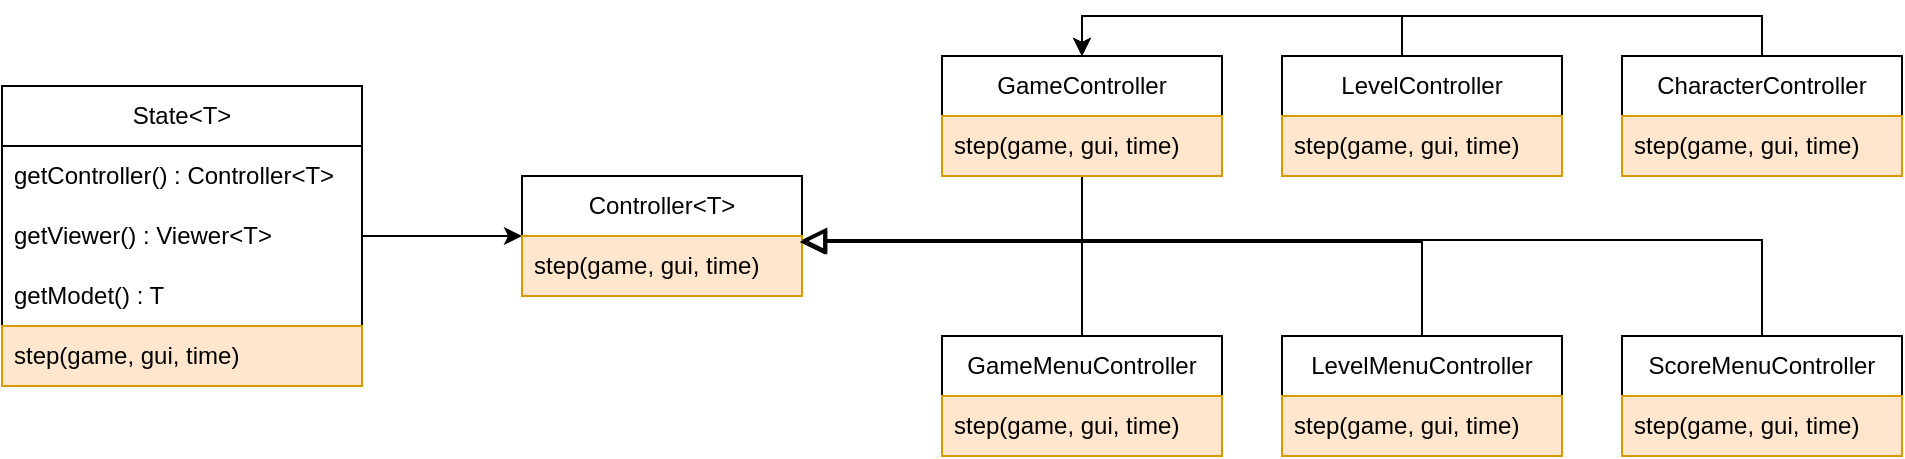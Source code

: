 <mxfile version="20.4.0" type="device"><diagram id="-zYuwC0TNJp2U3i1u14f" name="Página-1"><mxGraphModel dx="1038" dy="971" grid="1" gridSize="10" guides="1" tooltips="1" connect="1" arrows="1" fold="1" page="0" pageScale="1" pageWidth="827" pageHeight="1169" math="0" shadow="0"><root><mxCell id="0"/><mxCell id="1" parent="0"/><mxCell id="j4zwTPI8nz9UsFUzN6uy-1" style="edgeStyle=orthogonalEdgeStyle;rounded=0;orthogonalLoop=1;jettySize=auto;html=1;entryX=0;entryY=0.5;entryDx=0;entryDy=0;" parent="1" source="BUJ8fqBBxHz-G_STs-Jf-6" target="BUJ8fqBBxHz-G_STs-Jf-16" edge="1"><mxGeometry relative="1" as="geometry"/></mxCell><mxCell id="BUJ8fqBBxHz-G_STs-Jf-6" value="State&amp;lt;T&amp;gt;" style="swimlane;fontStyle=0;childLayout=stackLayout;horizontal=1;startSize=30;horizontalStack=0;resizeParent=1;resizeParentMax=0;resizeLast=0;collapsible=1;marginBottom=0;whiteSpace=wrap;html=1;" parent="1" vertex="1"><mxGeometry x="60" y="-5" width="180" height="150" as="geometry"/></mxCell><mxCell id="BUJ8fqBBxHz-G_STs-Jf-7" value="getController() : Controller&amp;lt;T&amp;gt;" style="text;align=left;verticalAlign=middle;spacingLeft=4;spacingRight=4;overflow=hidden;points=[[0,0.5],[1,0.5]];portConstraint=eastwest;rotatable=0;whiteSpace=wrap;html=1;" parent="BUJ8fqBBxHz-G_STs-Jf-6" vertex="1"><mxGeometry y="30" width="180" height="30" as="geometry"/></mxCell><mxCell id="BUJ8fqBBxHz-G_STs-Jf-8" value="getViewer() : Viewer&amp;lt;T&amp;gt;" style="text;align=left;verticalAlign=middle;spacingLeft=4;spacingRight=4;overflow=hidden;points=[[0,0.5],[1,0.5]];portConstraint=eastwest;rotatable=0;whiteSpace=wrap;html=1;" parent="BUJ8fqBBxHz-G_STs-Jf-6" vertex="1"><mxGeometry y="60" width="180" height="30" as="geometry"/></mxCell><mxCell id="BUJ8fqBBxHz-G_STs-Jf-9" value="getModet() : T" style="text;strokeColor=none;fillColor=none;align=left;verticalAlign=middle;spacingLeft=4;spacingRight=4;overflow=hidden;points=[[0,0.5],[1,0.5]];portConstraint=eastwest;rotatable=0;whiteSpace=wrap;html=1;" parent="BUJ8fqBBxHz-G_STs-Jf-6" vertex="1"><mxGeometry y="90" width="180" height="30" as="geometry"/></mxCell><mxCell id="BUJ8fqBBxHz-G_STs-Jf-10" value="step(game, gui, time)" style="text;strokeColor=#d79b00;fillColor=#ffe6cc;align=left;verticalAlign=middle;spacingLeft=4;spacingRight=4;overflow=hidden;points=[[0,0.5],[1,0.5]];portConstraint=eastwest;rotatable=0;whiteSpace=wrap;html=1;" parent="BUJ8fqBBxHz-G_STs-Jf-6" vertex="1"><mxGeometry y="120" width="180" height="30" as="geometry"/></mxCell><mxCell id="BUJ8fqBBxHz-G_STs-Jf-16" value="Controller&amp;lt;T&amp;gt;" style="swimlane;fontStyle=0;childLayout=stackLayout;horizontal=1;startSize=30;horizontalStack=0;resizeParent=1;resizeParentMax=0;resizeLast=0;collapsible=1;marginBottom=0;whiteSpace=wrap;html=1;" parent="1" vertex="1"><mxGeometry x="320" y="40" width="140" height="60" as="geometry"/></mxCell><mxCell id="BUJ8fqBBxHz-G_STs-Jf-17" value="step(game, gui, time)" style="text;strokeColor=#d79b00;fillColor=#ffe6cc;align=left;verticalAlign=middle;spacingLeft=4;spacingRight=4;overflow=hidden;points=[[0,0.5],[1,0.5]];portConstraint=eastwest;rotatable=0;whiteSpace=wrap;html=1;" parent="BUJ8fqBBxHz-G_STs-Jf-16" vertex="1"><mxGeometry y="30" width="140" height="30" as="geometry"/></mxCell><mxCell id="BUJ8fqBBxHz-G_STs-Jf-73" style="edgeStyle=orthogonalEdgeStyle;rounded=0;orthogonalLoop=1;jettySize=auto;html=1;entryX=0.993;entryY=0.1;entryDx=0;entryDy=0;entryPerimeter=0;strokeColor=default;endSize=10;endArrow=block;endFill=0;" parent="1" source="BUJ8fqBBxHz-G_STs-Jf-37" target="BUJ8fqBBxHz-G_STs-Jf-17" edge="1"><mxGeometry relative="1" as="geometry"/></mxCell><mxCell id="BUJ8fqBBxHz-G_STs-Jf-37" value="GameController" style="swimlane;fontStyle=0;childLayout=stackLayout;horizontal=1;startSize=30;horizontalStack=0;resizeParent=1;resizeParentMax=0;resizeLast=0;collapsible=1;marginBottom=0;whiteSpace=wrap;html=1;" parent="1" vertex="1"><mxGeometry x="530" y="-20" width="140" height="60" as="geometry"/></mxCell><mxCell id="BUJ8fqBBxHz-G_STs-Jf-38" value="step(game, gui, time)" style="text;strokeColor=#d79b00;fillColor=#ffe6cc;align=left;verticalAlign=middle;spacingLeft=4;spacingRight=4;overflow=hidden;points=[[0,0.5],[1,0.5]];portConstraint=eastwest;rotatable=0;whiteSpace=wrap;html=1;" parent="BUJ8fqBBxHz-G_STs-Jf-37" vertex="1"><mxGeometry y="30" width="140" height="30" as="geometry"/></mxCell><mxCell id="BUJ8fqBBxHz-G_STs-Jf-65" style="edgeStyle=orthogonalEdgeStyle;rounded=0;orthogonalLoop=1;jettySize=auto;html=1;entryX=0.993;entryY=0.1;entryDx=0;entryDy=0;entryPerimeter=0;endSize=10;endArrow=block;endFill=0;" parent="1" source="BUJ8fqBBxHz-G_STs-Jf-39" target="BUJ8fqBBxHz-G_STs-Jf-17" edge="1"><mxGeometry relative="1" as="geometry"/></mxCell><mxCell id="BUJ8fqBBxHz-G_STs-Jf-39" value="GameMenuController" style="swimlane;fontStyle=0;childLayout=stackLayout;horizontal=1;startSize=30;horizontalStack=0;resizeParent=1;resizeParentMax=0;resizeLast=0;collapsible=1;marginBottom=0;whiteSpace=wrap;html=1;" parent="1" vertex="1"><mxGeometry x="530" y="120" width="140" height="60" as="geometry"/></mxCell><mxCell id="BUJ8fqBBxHz-G_STs-Jf-40" value="step(game, gui, time)" style="text;strokeColor=#d79b00;fillColor=#ffe6cc;align=left;verticalAlign=middle;spacingLeft=4;spacingRight=4;overflow=hidden;points=[[0,0.5],[1,0.5]];portConstraint=eastwest;rotatable=0;whiteSpace=wrap;html=1;" parent="BUJ8fqBBxHz-G_STs-Jf-39" vertex="1"><mxGeometry y="30" width="140" height="30" as="geometry"/></mxCell><mxCell id="BUJ8fqBBxHz-G_STs-Jf-67" style="edgeStyle=orthogonalEdgeStyle;rounded=0;orthogonalLoop=1;jettySize=auto;html=1;endSize=10;endArrow=block;endFill=0;" parent="1" source="BUJ8fqBBxHz-G_STs-Jf-41" edge="1"><mxGeometry relative="1" as="geometry"><mxPoint x="460" y="72" as="targetPoint"/><Array as="points"><mxPoint x="940" y="72"/></Array></mxGeometry></mxCell><mxCell id="BUJ8fqBBxHz-G_STs-Jf-41" value="ScoreMenuController" style="swimlane;fontStyle=0;childLayout=stackLayout;horizontal=1;startSize=30;horizontalStack=0;resizeParent=1;resizeParentMax=0;resizeLast=0;collapsible=1;marginBottom=0;whiteSpace=wrap;html=1;" parent="1" vertex="1"><mxGeometry x="870" y="120" width="140" height="60" as="geometry"/></mxCell><mxCell id="BUJ8fqBBxHz-G_STs-Jf-42" value="step(game, gui, time)" style="text;strokeColor=#d79b00;fillColor=#ffe6cc;align=left;verticalAlign=middle;spacingLeft=4;spacingRight=4;overflow=hidden;points=[[0,0.5],[1,0.5]];portConstraint=eastwest;rotatable=0;whiteSpace=wrap;html=1;" parent="BUJ8fqBBxHz-G_STs-Jf-41" vertex="1"><mxGeometry y="30" width="140" height="30" as="geometry"/></mxCell><mxCell id="BUJ8fqBBxHz-G_STs-Jf-66" style="edgeStyle=orthogonalEdgeStyle;rounded=0;orthogonalLoop=1;jettySize=auto;html=1;entryX=1;entryY=0.1;entryDx=0;entryDy=0;entryPerimeter=0;strokeColor=default;endSize=10;startSize=6;endArrow=block;endFill=0;" parent="1" source="BUJ8fqBBxHz-G_STs-Jf-43" target="BUJ8fqBBxHz-G_STs-Jf-17" edge="1"><mxGeometry relative="1" as="geometry"><Array as="points"><mxPoint x="770" y="73"/></Array></mxGeometry></mxCell><mxCell id="BUJ8fqBBxHz-G_STs-Jf-43" value="LevelMenuController" style="swimlane;fontStyle=0;childLayout=stackLayout;horizontal=1;startSize=30;horizontalStack=0;resizeParent=1;resizeParentMax=0;resizeLast=0;collapsible=1;marginBottom=0;whiteSpace=wrap;html=1;" parent="1" vertex="1"><mxGeometry x="700" y="120" width="140" height="60" as="geometry"/></mxCell><mxCell id="BUJ8fqBBxHz-G_STs-Jf-44" value="step(game, gui, time)" style="text;strokeColor=#d79b00;fillColor=#ffe6cc;align=left;verticalAlign=middle;spacingLeft=4;spacingRight=4;overflow=hidden;points=[[0,0.5],[1,0.5]];portConstraint=eastwest;rotatable=0;whiteSpace=wrap;html=1;" parent="BUJ8fqBBxHz-G_STs-Jf-43" vertex="1"><mxGeometry y="30" width="140" height="30" as="geometry"/></mxCell><mxCell id="MJLG_In1ni8CGXXr_1zE-1" style="edgeStyle=orthogonalEdgeStyle;rounded=0;orthogonalLoop=1;jettySize=auto;html=1;entryX=0.5;entryY=0;entryDx=0;entryDy=0;" parent="1" source="BUJ8fqBBxHz-G_STs-Jf-74" target="BUJ8fqBBxHz-G_STs-Jf-37" edge="1"><mxGeometry relative="1" as="geometry"><Array as="points"><mxPoint x="940" y="-40"/><mxPoint x="600" y="-40"/></Array></mxGeometry></mxCell><mxCell id="BUJ8fqBBxHz-G_STs-Jf-74" value="CharacterController" style="swimlane;fontStyle=0;childLayout=stackLayout;horizontal=1;startSize=30;horizontalStack=0;resizeParent=1;resizeParentMax=0;resizeLast=0;collapsible=1;marginBottom=0;whiteSpace=wrap;html=1;" parent="1" vertex="1"><mxGeometry x="870" y="-20" width="140" height="60" as="geometry"/></mxCell><mxCell id="BUJ8fqBBxHz-G_STs-Jf-75" value="step(game, gui, time)" style="text;strokeColor=#d79b00;fillColor=#ffe6cc;align=left;verticalAlign=middle;spacingLeft=4;spacingRight=4;overflow=hidden;points=[[0,0.5],[1,0.5]];portConstraint=eastwest;rotatable=0;whiteSpace=wrap;html=1;" parent="BUJ8fqBBxHz-G_STs-Jf-74" vertex="1"><mxGeometry y="30" width="140" height="30" as="geometry"/></mxCell><mxCell id="MJLG_In1ni8CGXXr_1zE-5" style="edgeStyle=orthogonalEdgeStyle;rounded=0;orthogonalLoop=1;jettySize=auto;html=1;entryX=0.5;entryY=0;entryDx=0;entryDy=0;" parent="1" source="BUJ8fqBBxHz-G_STs-Jf-78" target="BUJ8fqBBxHz-G_STs-Jf-37" edge="1"><mxGeometry relative="1" as="geometry"><Array as="points"><mxPoint x="760" y="-40"/><mxPoint x="600" y="-40"/></Array></mxGeometry></mxCell><mxCell id="BUJ8fqBBxHz-G_STs-Jf-78" value="LevelController" style="swimlane;fontStyle=0;childLayout=stackLayout;horizontal=1;startSize=30;horizontalStack=0;resizeParent=1;resizeParentMax=0;resizeLast=0;collapsible=1;marginBottom=0;whiteSpace=wrap;html=1;" parent="1" vertex="1"><mxGeometry x="700" y="-20" width="140" height="60" as="geometry"/></mxCell><mxCell id="BUJ8fqBBxHz-G_STs-Jf-79" value="step(game, gui, time)" style="text;strokeColor=#d79b00;fillColor=#ffe6cc;align=left;verticalAlign=middle;spacingLeft=4;spacingRight=4;overflow=hidden;points=[[0,0.5],[1,0.5]];portConstraint=eastwest;rotatable=0;whiteSpace=wrap;html=1;" parent="BUJ8fqBBxHz-G_STs-Jf-78" vertex="1"><mxGeometry y="30" width="140" height="30" as="geometry"/></mxCell></root></mxGraphModel></diagram></mxfile>